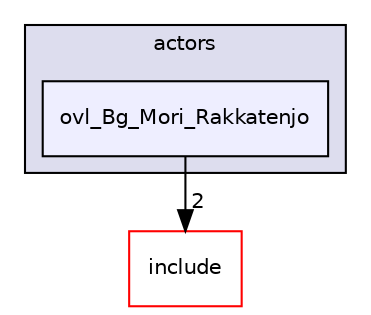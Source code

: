 digraph "src/overlays/actors/ovl_Bg_Mori_Rakkatenjo" {
  compound=true
  node [ fontsize="10", fontname="Helvetica"];
  edge [ labelfontsize="10", labelfontname="Helvetica"];
  subgraph clusterdir_e93473484be31ce7bcb356bd643a22f8 {
    graph [ bgcolor="#ddddee", pencolor="black", label="actors" fontname="Helvetica", fontsize="10", URL="dir_e93473484be31ce7bcb356bd643a22f8.html"]
  dir_3a20742330e83a26359438b7437fe0f1 [shape=box, label="ovl_Bg_Mori_Rakkatenjo", style="filled", fillcolor="#eeeeff", pencolor="black", URL="dir_3a20742330e83a26359438b7437fe0f1.html"];
  }
  dir_d44c64559bbebec7f509842c48db8b23 [shape=box label="include" fillcolor="white" style="filled" color="red" URL="dir_d44c64559bbebec7f509842c48db8b23.html"];
  dir_3a20742330e83a26359438b7437fe0f1->dir_d44c64559bbebec7f509842c48db8b23 [headlabel="2", labeldistance=1.5 headhref="dir_000095_000000.html"];
}
